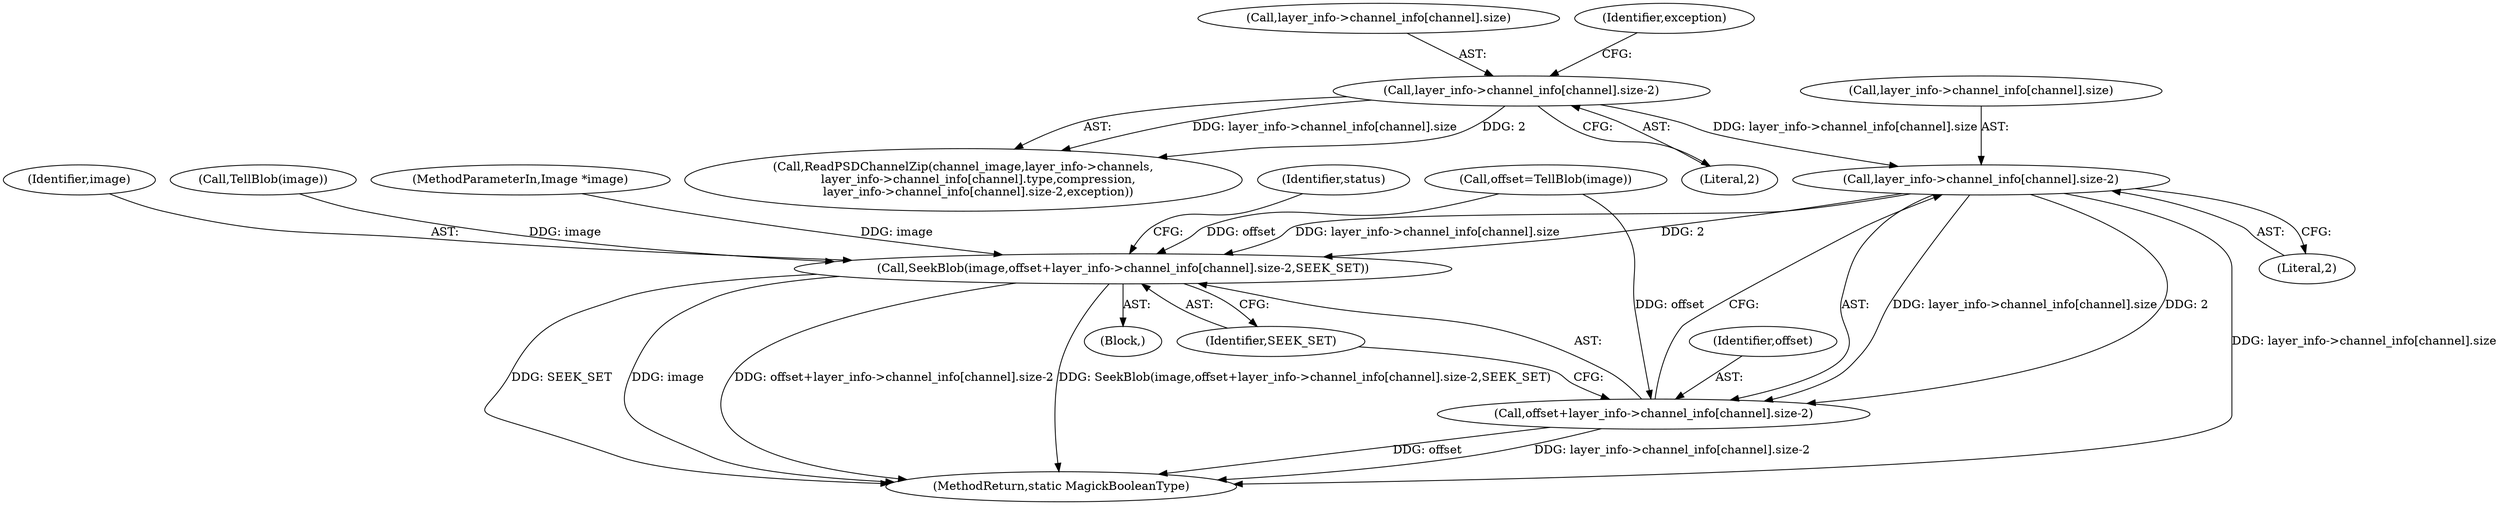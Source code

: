 digraph "0_ImageMagick_04a567494786d5bb50894fc8bb8fea0cf496bea8@array" {
"1000357" [label="(Call,layer_info->channel_info[channel].size-2)"];
"1000329" [label="(Call,layer_info->channel_info[channel].size-2)"];
"1000353" [label="(Call,SeekBlob(image,offset+layer_info->channel_info[channel].size-2,SEEK_SET))"];
"1000355" [label="(Call,offset+layer_info->channel_info[channel].size-2)"];
"1000369" [label="(Identifier,status)"];
"1000316" [label="(Call,ReadPSDChannelZip(channel_image,layer_info->channels,\n        layer_info->channel_info[channel].type,compression,\n        layer_info->channel_info[channel].size-2,exception))"];
"1000330" [label="(Call,layer_info->channel_info[channel].size)"];
"1000366" [label="(Identifier,SEEK_SET)"];
"1000243" [label="(Call,TellBlob(image))"];
"1000102" [label="(MethodParameterIn,Image *image)"];
"1000241" [label="(Call,offset=TellBlob(image))"];
"1000357" [label="(Call,layer_info->channel_info[channel].size-2)"];
"1000353" [label="(Call,SeekBlob(image,offset+layer_info->channel_info[channel].size-2,SEEK_SET))"];
"1000365" [label="(Literal,2)"];
"1000337" [label="(Literal,2)"];
"1000395" [label="(MethodReturn,static MagickBooleanType)"];
"1000358" [label="(Call,layer_info->channel_info[channel].size)"];
"1000355" [label="(Call,offset+layer_info->channel_info[channel].size-2)"];
"1000338" [label="(Identifier,exception)"];
"1000356" [label="(Identifier,offset)"];
"1000354" [label="(Identifier,image)"];
"1000329" [label="(Call,layer_info->channel_info[channel].size-2)"];
"1000109" [label="(Block,)"];
"1000357" -> "1000355"  [label="AST: "];
"1000357" -> "1000365"  [label="CFG: "];
"1000358" -> "1000357"  [label="AST: "];
"1000365" -> "1000357"  [label="AST: "];
"1000355" -> "1000357"  [label="CFG: "];
"1000357" -> "1000395"  [label="DDG: layer_info->channel_info[channel].size"];
"1000357" -> "1000353"  [label="DDG: layer_info->channel_info[channel].size"];
"1000357" -> "1000353"  [label="DDG: 2"];
"1000357" -> "1000355"  [label="DDG: layer_info->channel_info[channel].size"];
"1000357" -> "1000355"  [label="DDG: 2"];
"1000329" -> "1000357"  [label="DDG: layer_info->channel_info[channel].size"];
"1000329" -> "1000316"  [label="AST: "];
"1000329" -> "1000337"  [label="CFG: "];
"1000330" -> "1000329"  [label="AST: "];
"1000337" -> "1000329"  [label="AST: "];
"1000338" -> "1000329"  [label="CFG: "];
"1000329" -> "1000316"  [label="DDG: layer_info->channel_info[channel].size"];
"1000329" -> "1000316"  [label="DDG: 2"];
"1000353" -> "1000109"  [label="AST: "];
"1000353" -> "1000366"  [label="CFG: "];
"1000354" -> "1000353"  [label="AST: "];
"1000355" -> "1000353"  [label="AST: "];
"1000366" -> "1000353"  [label="AST: "];
"1000369" -> "1000353"  [label="CFG: "];
"1000353" -> "1000395"  [label="DDG: SeekBlob(image,offset+layer_info->channel_info[channel].size-2,SEEK_SET)"];
"1000353" -> "1000395"  [label="DDG: SEEK_SET"];
"1000353" -> "1000395"  [label="DDG: image"];
"1000353" -> "1000395"  [label="DDG: offset+layer_info->channel_info[channel].size-2"];
"1000243" -> "1000353"  [label="DDG: image"];
"1000102" -> "1000353"  [label="DDG: image"];
"1000241" -> "1000353"  [label="DDG: offset"];
"1000356" -> "1000355"  [label="AST: "];
"1000366" -> "1000355"  [label="CFG: "];
"1000355" -> "1000395"  [label="DDG: offset"];
"1000355" -> "1000395"  [label="DDG: layer_info->channel_info[channel].size-2"];
"1000241" -> "1000355"  [label="DDG: offset"];
}
